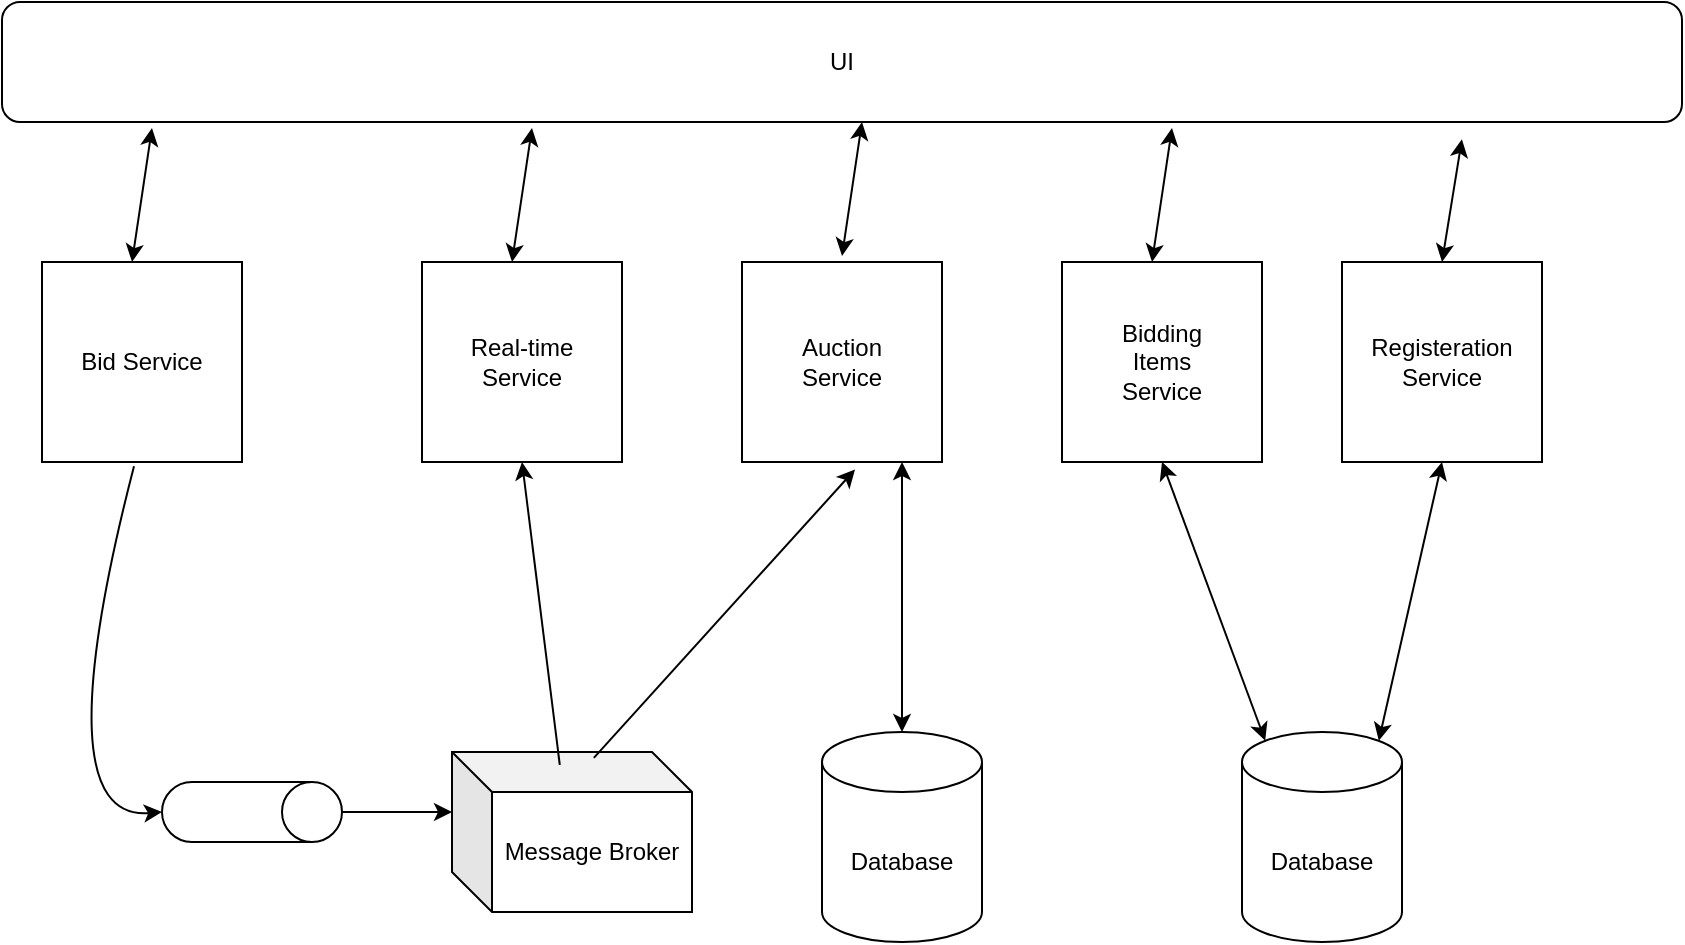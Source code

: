 <mxfile version="24.8.1">
  <diagram name="Page-1" id="INcQwv8mija4ucMrT-el">
    <mxGraphModel dx="1313" dy="676" grid="1" gridSize="10" guides="1" tooltips="1" connect="1" arrows="1" fold="1" page="1" pageScale="1" pageWidth="850" pageHeight="1100" math="0" shadow="0">
      <root>
        <mxCell id="0" />
        <mxCell id="1" parent="0" />
        <mxCell id="y-JBVXZGv05K-dpyjluo-1" value="UI" style="rounded=1;whiteSpace=wrap;html=1;" vertex="1" parent="1">
          <mxGeometry x="140" y="20" width="840" height="60" as="geometry" />
        </mxCell>
        <mxCell id="y-JBVXZGv05K-dpyjluo-2" value="Registeration&lt;div&gt;Service&lt;/div&gt;" style="whiteSpace=wrap;html=1;aspect=fixed;" vertex="1" parent="1">
          <mxGeometry x="810" y="150" width="100" height="100" as="geometry" />
        </mxCell>
        <mxCell id="y-JBVXZGv05K-dpyjluo-7" value="" style="curved=1;endArrow=classic;html=1;rounded=0;entryX=0.869;entryY=1.144;entryDx=0;entryDy=0;startArrow=classic;startFill=1;exitX=0.5;exitY=0;exitDx=0;exitDy=0;entryPerimeter=0;" edge="1" parent="1" source="y-JBVXZGv05K-dpyjluo-2" target="y-JBVXZGv05K-dpyjluo-1">
          <mxGeometry width="50" height="50" relative="1" as="geometry">
            <mxPoint x="80" y="150" as="sourcePoint" />
            <mxPoint x="130" y="100" as="targetPoint" />
            <Array as="points" />
          </mxGeometry>
        </mxCell>
        <mxCell id="y-JBVXZGv05K-dpyjluo-9" value="Bid Service" style="whiteSpace=wrap;html=1;aspect=fixed;" vertex="1" parent="1">
          <mxGeometry x="160" y="150" width="100" height="100" as="geometry" />
        </mxCell>
        <mxCell id="y-JBVXZGv05K-dpyjluo-10" value="Auction&lt;div&gt;Service&lt;/div&gt;" style="whiteSpace=wrap;html=1;aspect=fixed;" vertex="1" parent="1">
          <mxGeometry x="510" y="150" width="100" height="100" as="geometry" />
        </mxCell>
        <mxCell id="y-JBVXZGv05K-dpyjluo-11" value="Real-time&lt;div&gt;Service&lt;/div&gt;" style="whiteSpace=wrap;html=1;aspect=fixed;" vertex="1" parent="1">
          <mxGeometry x="350" y="150" width="100" height="100" as="geometry" />
        </mxCell>
        <mxCell id="y-JBVXZGv05K-dpyjluo-12" value="Message Broker" style="shape=cube;whiteSpace=wrap;html=1;boundedLbl=1;backgroundOutline=1;darkOpacity=0.05;darkOpacity2=0.1;" vertex="1" parent="1">
          <mxGeometry x="365" y="395" width="120" height="80" as="geometry" />
        </mxCell>
        <mxCell id="y-JBVXZGv05K-dpyjluo-13" value="" style="curved=1;endArrow=classic;html=1;rounded=0;exitX=0.46;exitY=1.021;exitDx=0;exitDy=0;exitPerimeter=0;entryX=0.5;entryY=1;entryDx=0;entryDy=0;entryPerimeter=0;" edge="1" parent="1" source="y-JBVXZGv05K-dpyjluo-9" target="y-JBVXZGv05K-dpyjluo-14">
          <mxGeometry width="50" height="50" relative="1" as="geometry">
            <mxPoint x="220" y="410" as="sourcePoint" />
            <mxPoint x="270" y="360" as="targetPoint" />
            <Array as="points">
              <mxPoint x="160" y="430" />
            </Array>
          </mxGeometry>
        </mxCell>
        <mxCell id="y-JBVXZGv05K-dpyjluo-14" value="" style="shape=cylinder3;whiteSpace=wrap;html=1;boundedLbl=1;backgroundOutline=1;size=15;rotation=90;" vertex="1" parent="1">
          <mxGeometry x="250" y="380" width="30" height="90" as="geometry" />
        </mxCell>
        <mxCell id="y-JBVXZGv05K-dpyjluo-16" value="" style="endArrow=classic;html=1;rounded=0;entryX=0;entryY=0;entryDx=0;entryDy=30;entryPerimeter=0;" edge="1" parent="1" source="y-JBVXZGv05K-dpyjluo-14" target="y-JBVXZGv05K-dpyjluo-12">
          <mxGeometry width="50" height="50" relative="1" as="geometry">
            <mxPoint x="280" y="430" as="sourcePoint" />
            <mxPoint x="290" y="360" as="targetPoint" />
            <Array as="points" />
          </mxGeometry>
        </mxCell>
        <mxCell id="y-JBVXZGv05K-dpyjluo-17" value="" style="curved=1;endArrow=classic;html=1;rounded=0;entryX=0.5;entryY=1;entryDx=0;entryDy=0;startArrow=none;startFill=0;endFill=1;exitX=0.449;exitY=0.08;exitDx=0;exitDy=0;exitPerimeter=0;" edge="1" parent="1" source="y-JBVXZGv05K-dpyjluo-12" target="y-JBVXZGv05K-dpyjluo-11">
          <mxGeometry width="50" height="50" relative="1" as="geometry">
            <mxPoint x="450" y="420" as="sourcePoint" />
            <mxPoint x="500" y="370" as="targetPoint" />
            <Array as="points" />
          </mxGeometry>
        </mxCell>
        <mxCell id="y-JBVXZGv05K-dpyjluo-18" value="" style="curved=1;endArrow=classic;html=1;rounded=0;entryX=0.565;entryY=1.038;entryDx=0;entryDy=0;entryPerimeter=0;exitX=0.591;exitY=0.037;exitDx=0;exitDy=0;exitPerimeter=0;" edge="1" parent="1" source="y-JBVXZGv05K-dpyjluo-12" target="y-JBVXZGv05K-dpyjluo-10">
          <mxGeometry width="50" height="50" relative="1" as="geometry">
            <mxPoint x="520" y="330" as="sourcePoint" />
            <mxPoint x="570" y="280" as="targetPoint" />
            <Array as="points" />
          </mxGeometry>
        </mxCell>
        <mxCell id="y-JBVXZGv05K-dpyjluo-20" value="" style="endArrow=classic;html=1;rounded=0;entryX=0.5;entryY=1;entryDx=0;entryDy=0;exitX=0.855;exitY=0;exitDx=0;exitDy=4.35;exitPerimeter=0;startArrow=classic;startFill=1;" edge="1" parent="1" source="y-JBVXZGv05K-dpyjluo-28" target="y-JBVXZGv05K-dpyjluo-2">
          <mxGeometry width="50" height="50" relative="1" as="geometry">
            <mxPoint x="90" y="385" as="sourcePoint" />
            <mxPoint x="90" y="290" as="targetPoint" />
          </mxGeometry>
        </mxCell>
        <mxCell id="y-JBVXZGv05K-dpyjluo-21" value="Database" style="shape=cylinder3;whiteSpace=wrap;html=1;boundedLbl=1;backgroundOutline=1;size=15;" vertex="1" parent="1">
          <mxGeometry x="550" y="385" width="80" height="105" as="geometry" />
        </mxCell>
        <mxCell id="y-JBVXZGv05K-dpyjluo-22" value="" style="curved=1;endArrow=classic;html=1;rounded=0;exitX=0.5;exitY=0;exitDx=0;exitDy=0;exitPerimeter=0;startArrow=classic;startFill=1;" edge="1" parent="1" source="y-JBVXZGv05K-dpyjluo-21">
          <mxGeometry width="50" height="50" relative="1" as="geometry">
            <mxPoint x="650" y="260" as="sourcePoint" />
            <mxPoint x="590" y="250" as="targetPoint" />
            <Array as="points" />
          </mxGeometry>
        </mxCell>
        <mxCell id="y-JBVXZGv05K-dpyjluo-23" value="" style="curved=1;endArrow=classic;html=1;rounded=0;entryX=0.043;entryY=1.053;entryDx=0;entryDy=0;entryPerimeter=0;startArrow=classic;startFill=1;exitX=0.5;exitY=0;exitDx=0;exitDy=0;" edge="1" parent="1">
          <mxGeometry width="50" height="50" relative="1" as="geometry">
            <mxPoint x="205" y="150" as="sourcePoint" />
            <mxPoint x="215" y="83" as="targetPoint" />
            <Array as="points" />
          </mxGeometry>
        </mxCell>
        <mxCell id="y-JBVXZGv05K-dpyjluo-24" value="" style="curved=1;endArrow=classic;html=1;rounded=0;entryX=0.043;entryY=1.053;entryDx=0;entryDy=0;entryPerimeter=0;startArrow=classic;startFill=1;exitX=0.5;exitY=0;exitDx=0;exitDy=0;" edge="1" parent="1">
          <mxGeometry width="50" height="50" relative="1" as="geometry">
            <mxPoint x="395" y="150" as="sourcePoint" />
            <mxPoint x="405" y="83" as="targetPoint" />
            <Array as="points" />
          </mxGeometry>
        </mxCell>
        <mxCell id="y-JBVXZGv05K-dpyjluo-25" value="" style="curved=1;endArrow=classic;html=1;rounded=0;entryX=0.043;entryY=1.053;entryDx=0;entryDy=0;entryPerimeter=0;startArrow=classic;startFill=1;exitX=0.5;exitY=0;exitDx=0;exitDy=0;" edge="1" parent="1">
          <mxGeometry width="50" height="50" relative="1" as="geometry">
            <mxPoint x="560" y="147" as="sourcePoint" />
            <mxPoint x="570" y="80" as="targetPoint" />
            <Array as="points" />
          </mxGeometry>
        </mxCell>
        <mxCell id="y-JBVXZGv05K-dpyjluo-26" value="Bidding&lt;div&gt;Items&lt;/div&gt;&lt;div&gt;Service&lt;/div&gt;" style="whiteSpace=wrap;html=1;aspect=fixed;" vertex="1" parent="1">
          <mxGeometry x="670" y="150" width="100" height="100" as="geometry" />
        </mxCell>
        <mxCell id="y-JBVXZGv05K-dpyjluo-27" value="" style="curved=1;endArrow=classic;html=1;rounded=0;entryX=0.043;entryY=1.053;entryDx=0;entryDy=0;entryPerimeter=0;startArrow=classic;startFill=1;exitX=0.5;exitY=0;exitDx=0;exitDy=0;" edge="1" parent="1">
          <mxGeometry width="50" height="50" relative="1" as="geometry">
            <mxPoint x="715" y="150" as="sourcePoint" />
            <mxPoint x="725" y="83" as="targetPoint" />
            <Array as="points" />
          </mxGeometry>
        </mxCell>
        <mxCell id="y-JBVXZGv05K-dpyjluo-28" value="Database" style="shape=cylinder3;whiteSpace=wrap;html=1;boundedLbl=1;backgroundOutline=1;size=15;" vertex="1" parent="1">
          <mxGeometry x="760" y="385" width="80" height="105" as="geometry" />
        </mxCell>
        <mxCell id="y-JBVXZGv05K-dpyjluo-29" value="" style="endArrow=classic;startArrow=classic;html=1;rounded=0;entryX=0.5;entryY=1;entryDx=0;entryDy=0;exitX=0.145;exitY=0;exitDx=0;exitDy=4.35;exitPerimeter=0;" edge="1" parent="1" source="y-JBVXZGv05K-dpyjluo-28" target="y-JBVXZGv05K-dpyjluo-26">
          <mxGeometry width="50" height="50" relative="1" as="geometry">
            <mxPoint x="630" y="360" as="sourcePoint" />
            <mxPoint x="680" y="310" as="targetPoint" />
          </mxGeometry>
        </mxCell>
      </root>
    </mxGraphModel>
  </diagram>
</mxfile>
